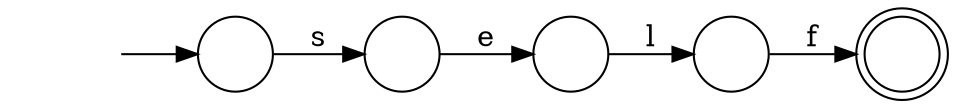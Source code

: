 digraph Automaton {
  rankdir = LR;
  0 [shape=circle,label=""];
  0 -> 2 [label="l"]
  1 [shape=circle,label=""];
  initial [shape=plaintext,label=""];
  initial -> 1
  1 -> 4 [label="s"]
  2 [shape=circle,label=""];
  2 -> 3 [label="f"]
  3 [shape=doublecircle,label=""];
  4 [shape=circle,label=""];
  4 -> 0 [label="e"]
}
